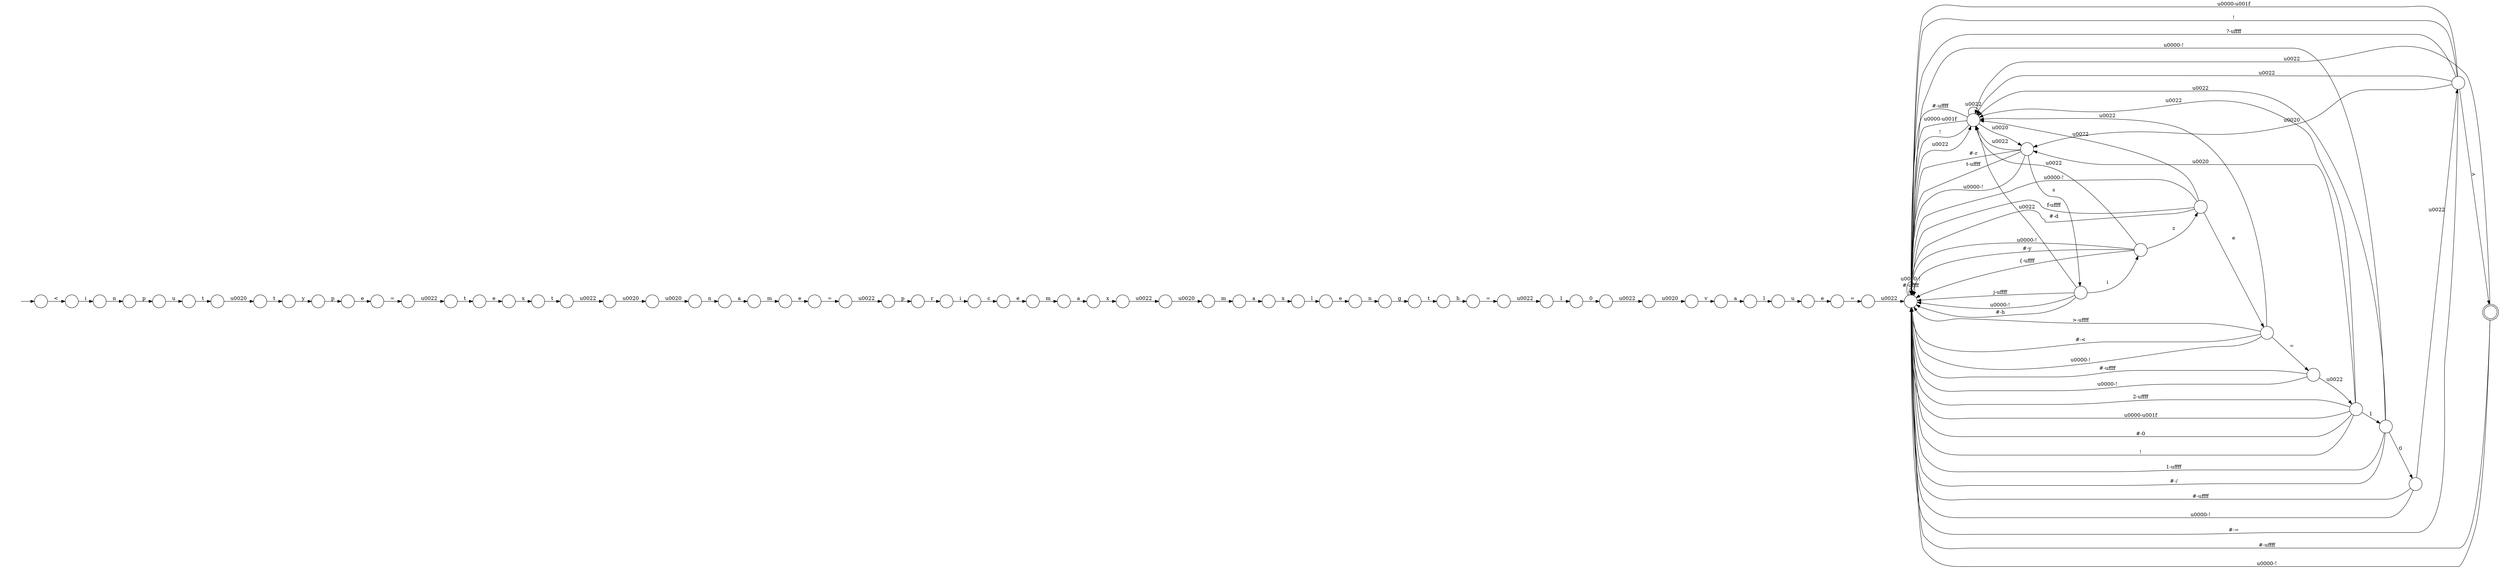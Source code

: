 digraph Automaton {
  rankdir = LR;
  0 [shape=circle,label=""];
  0 -> 15 [label="\u0020"]
  1 [shape=circle,label=""];
  1 -> 57 [label="h"]
  2 [shape=circle,label=""];
  2 -> 5 [label="t"]
  3 [shape=circle,label=""];
  3 -> 50 [label="n"]
  4 [shape=circle,label=""];
  4 -> 16 [label="x"]
  5 [shape=circle,label=""];
  5 -> 56 [label="\u0020"]
  6 [shape=circle,label=""];
  initial [shape=plaintext,label=""];
  initial -> 6
  6 -> 36 [label="<"]
  7 [shape=circle,label=""];
  7 -> 40 [label="="]
  8 [shape=circle,label=""];
  8 -> 46 [label="p"]
  9 [shape=circle,label=""];
  9 -> 30 [label="\u0022"]
  9 -> 39 [label="#-\uffff"]
  9 -> 39 [label="\u0000-!"]
  10 [shape=circle,label=""];
  10 -> 1 [label="t"]
  11 [shape=circle,label=""];
  11 -> 63 [label="a"]
  12 [shape=circle,label=""];
  12 -> 53 [label="\u0022"]
  12 -> 39 [label="\u0000-!"]
  12 -> 39 [label="1-\uffff"]
  12 -> 66 [label="0"]
  12 -> 39 [label="#-/"]
  13 [shape=circle,label=""];
  13 -> 69 [label="t"]
  14 [shape=circle,label=""];
  14 -> 68 [label="l"]
  15 [shape=circle,label=""];
  15 -> 3 [label="\u0020"]
  16 [shape=circle,label=""];
  16 -> 52 [label="l"]
  17 [shape=circle,label=""];
  17 -> 55 [label="n"]
  18 [shape=circle,label=""];
  18 -> 25 [label="\u0020"]
  19 [shape=circle,label=""];
  19 -> 23 [label="i"]
  20 [shape=circle,label=""];
  20 -> 33 [label="z"]
  20 -> 53 [label="\u0022"]
  20 -> 39 [label="\u0000-!"]
  20 -> 39 [label="#-y"]
  20 -> 39 [label="{-\uffff"]
  21 [shape=circle,label=""];
  21 -> 2 [label="u"]
  22 [shape=circle,label=""];
  22 -> 21 [label="p"]
  23 [shape=circle,label=""];
  23 -> 26 [label="c"]
  24 [shape=circle,label=""];
  24 -> 64 [label="\u0022"]
  25 [shape=circle,label=""];
  25 -> 51 [label="m"]
  26 [shape=circle,label=""];
  26 -> 41 [label="e"]
  27 [shape=circle,label=""];
  27 -> 7 [label="e"]
  28 [shape=circle,label=""];
  28 -> 35 [label="p"]
  29 [shape=circle,label=""];
  29 -> 61 [label="e"]
  30 [shape=circle,label=""];
  30 -> 53 [label="\u0022"]
  30 -> 39 [label="2-\uffff"]
  30 -> 39 [label="\u0000-\u001f"]
  30 -> 39 [label="#-0"]
  30 -> 43 [label="\u0020"]
  30 -> 12 [label="1"]
  30 -> 39 [label="!"]
  31 [shape=circle,label=""];
  31 -> 53 [label="\u0022"]
  31 -> 39 [label="#-="]
  31 -> 54 [label=">"]
  31 -> 39 [label="\u0000-\u001f"]
  31 -> 43 [label="\u0020"]
  31 -> 39 [label="!"]
  31 -> 39 [label="?-\uffff"]
  32 [shape=circle,label=""];
  32 -> 9 [label="="]
  32 -> 53 [label="\u0022"]
  32 -> 39 [label="#-<"]
  32 -> 39 [label="\u0000-!"]
  32 -> 39 [label=">-\uffff"]
  33 [shape=circle,label=""];
  33 -> 53 [label="\u0022"]
  33 -> 39 [label="\u0000-!"]
  33 -> 32 [label="e"]
  33 -> 39 [label="f-\uffff"]
  33 -> 39 [label="#-d"]
  34 [shape=circle,label=""];
  34 -> 39 [label="\u0022"]
  35 [shape=circle,label=""];
  35 -> 65 [label="e"]
  36 [shape=circle,label=""];
  36 -> 42 [label="i"]
  37 [shape=circle,label=""];
  37 -> 67 [label="\u0022"]
  38 [shape=circle,label=""];
  38 -> 27 [label="m"]
  39 [shape=circle,label=""];
  39 -> 53 [label="\u0022"]
  39 -> 39 [label="#-\uffff"]
  39 -> 39 [label="\u0000-!"]
  40 [shape=circle,label=""];
  40 -> 8 [label="\u0022"]
  41 [shape=circle,label=""];
  41 -> 11 [label="m"]
  42 [shape=circle,label=""];
  42 -> 22 [label="n"]
  43 [shape=circle,label=""];
  43 -> 53 [label="\u0022"]
  43 -> 39 [label="\u0000-!"]
  43 -> 39 [label="#-r"]
  43 -> 47 [label="s"]
  43 -> 39 [label="t-\uffff"]
  44 [shape=circle,label=""];
  44 -> 58 [label="v"]
  45 [shape=circle,label=""];
  45 -> 13 [label="x"]
  46 [shape=circle,label=""];
  46 -> 19 [label="r"]
  47 [shape=circle,label=""];
  47 -> 53 [label="\u0022"]
  47 -> 39 [label="\u0000-!"]
  47 -> 20 [label="i"]
  47 -> 39 [label="#-h"]
  47 -> 39 [label="j-\uffff"]
  48 [shape=circle,label=""];
  48 -> 62 [label="\u0022"]
  49 [shape=circle,label=""];
  49 -> 37 [label="0"]
  50 [shape=circle,label=""];
  50 -> 38 [label="a"]
  51 [shape=circle,label=""];
  51 -> 4 [label="a"]
  52 [shape=circle,label=""];
  52 -> 17 [label="e"]
  53 [shape=circle,label=""];
  53 -> 53 [label="\u0022"]
  53 -> 39 [label="#-\uffff"]
  53 -> 39 [label="\u0000-\u001f"]
  53 -> 43 [label="\u0020"]
  53 -> 39 [label="!"]
  54 [shape=doublecircle,label=""];
  54 -> 53 [label="\u0022"]
  54 -> 39 [label="#-\uffff"]
  54 -> 39 [label="\u0000-!"]
  55 [shape=circle,label=""];
  55 -> 10 [label="g"]
  56 [shape=circle,label=""];
  56 -> 59 [label="t"]
  57 [shape=circle,label=""];
  57 -> 24 [label="="]
  58 [shape=circle,label=""];
  58 -> 14 [label="a"]
  59 [shape=circle,label=""];
  59 -> 28 [label="y"]
  60 [shape=circle,label=""];
  60 -> 18 [label="\u0022"]
  61 [shape=circle,label=""];
  61 -> 34 [label="="]
  62 [shape=circle,label=""];
  62 -> 70 [label="t"]
  63 [shape=circle,label=""];
  63 -> 60 [label="x"]
  64 [shape=circle,label=""];
  64 -> 49 [label="1"]
  65 [shape=circle,label=""];
  65 -> 48 [label="="]
  66 [shape=circle,label=""];
  66 -> 31 [label="\u0022"]
  66 -> 39 [label="#-\uffff"]
  66 -> 39 [label="\u0000-!"]
  67 [shape=circle,label=""];
  67 -> 44 [label="\u0020"]
  68 [shape=circle,label=""];
  68 -> 29 [label="u"]
  69 [shape=circle,label=""];
  69 -> 0 [label="\u0022"]
  70 [shape=circle,label=""];
  70 -> 45 [label="e"]
}

